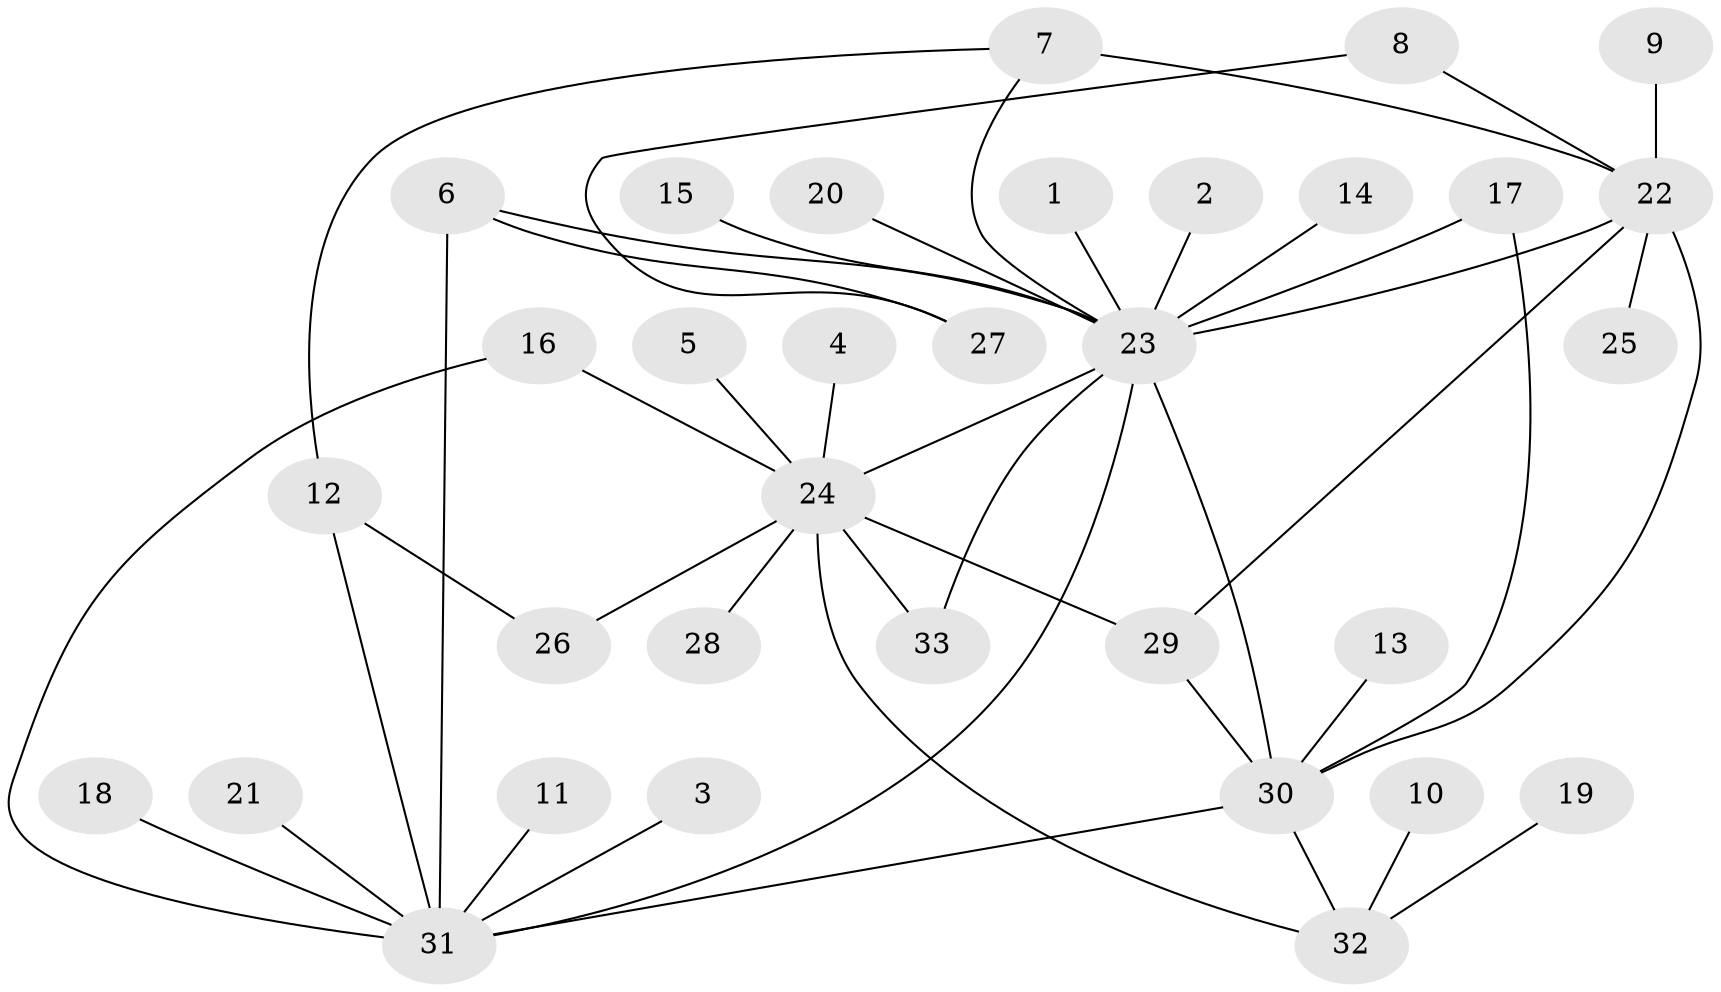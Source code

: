 // original degree distribution, {9: 0.031746031746031744, 2: 0.15873015873015872, 17: 0.015873015873015872, 7: 0.015873015873015872, 4: 0.06349206349206349, 1: 0.5555555555555556, 5: 0.015873015873015872, 3: 0.1111111111111111, 11: 0.015873015873015872, 6: 0.015873015873015872}
// Generated by graph-tools (version 1.1) at 2025/49/03/09/25 03:49:46]
// undirected, 33 vertices, 45 edges
graph export_dot {
graph [start="1"]
  node [color=gray90,style=filled];
  1;
  2;
  3;
  4;
  5;
  6;
  7;
  8;
  9;
  10;
  11;
  12;
  13;
  14;
  15;
  16;
  17;
  18;
  19;
  20;
  21;
  22;
  23;
  24;
  25;
  26;
  27;
  28;
  29;
  30;
  31;
  32;
  33;
  1 -- 23 [weight=1.0];
  2 -- 23 [weight=1.0];
  3 -- 31 [weight=1.0];
  4 -- 24 [weight=1.0];
  5 -- 24 [weight=1.0];
  6 -- 23 [weight=1.0];
  6 -- 27 [weight=1.0];
  6 -- 31 [weight=1.0];
  7 -- 12 [weight=1.0];
  7 -- 22 [weight=2.0];
  7 -- 23 [weight=1.0];
  8 -- 22 [weight=1.0];
  8 -- 27 [weight=1.0];
  9 -- 22 [weight=1.0];
  10 -- 32 [weight=1.0];
  11 -- 31 [weight=1.0];
  12 -- 26 [weight=1.0];
  12 -- 31 [weight=1.0];
  13 -- 30 [weight=1.0];
  14 -- 23 [weight=1.0];
  15 -- 23 [weight=1.0];
  16 -- 24 [weight=1.0];
  16 -- 31 [weight=1.0];
  17 -- 23 [weight=1.0];
  17 -- 30 [weight=1.0];
  18 -- 31 [weight=1.0];
  19 -- 32 [weight=1.0];
  20 -- 23 [weight=1.0];
  21 -- 31 [weight=1.0];
  22 -- 23 [weight=1.0];
  22 -- 25 [weight=1.0];
  22 -- 29 [weight=1.0];
  22 -- 30 [weight=1.0];
  23 -- 24 [weight=1.0];
  23 -- 30 [weight=1.0];
  23 -- 31 [weight=1.0];
  23 -- 33 [weight=1.0];
  24 -- 26 [weight=1.0];
  24 -- 28 [weight=1.0];
  24 -- 29 [weight=1.0];
  24 -- 32 [weight=1.0];
  24 -- 33 [weight=1.0];
  29 -- 30 [weight=1.0];
  30 -- 31 [weight=1.0];
  30 -- 32 [weight=1.0];
}
